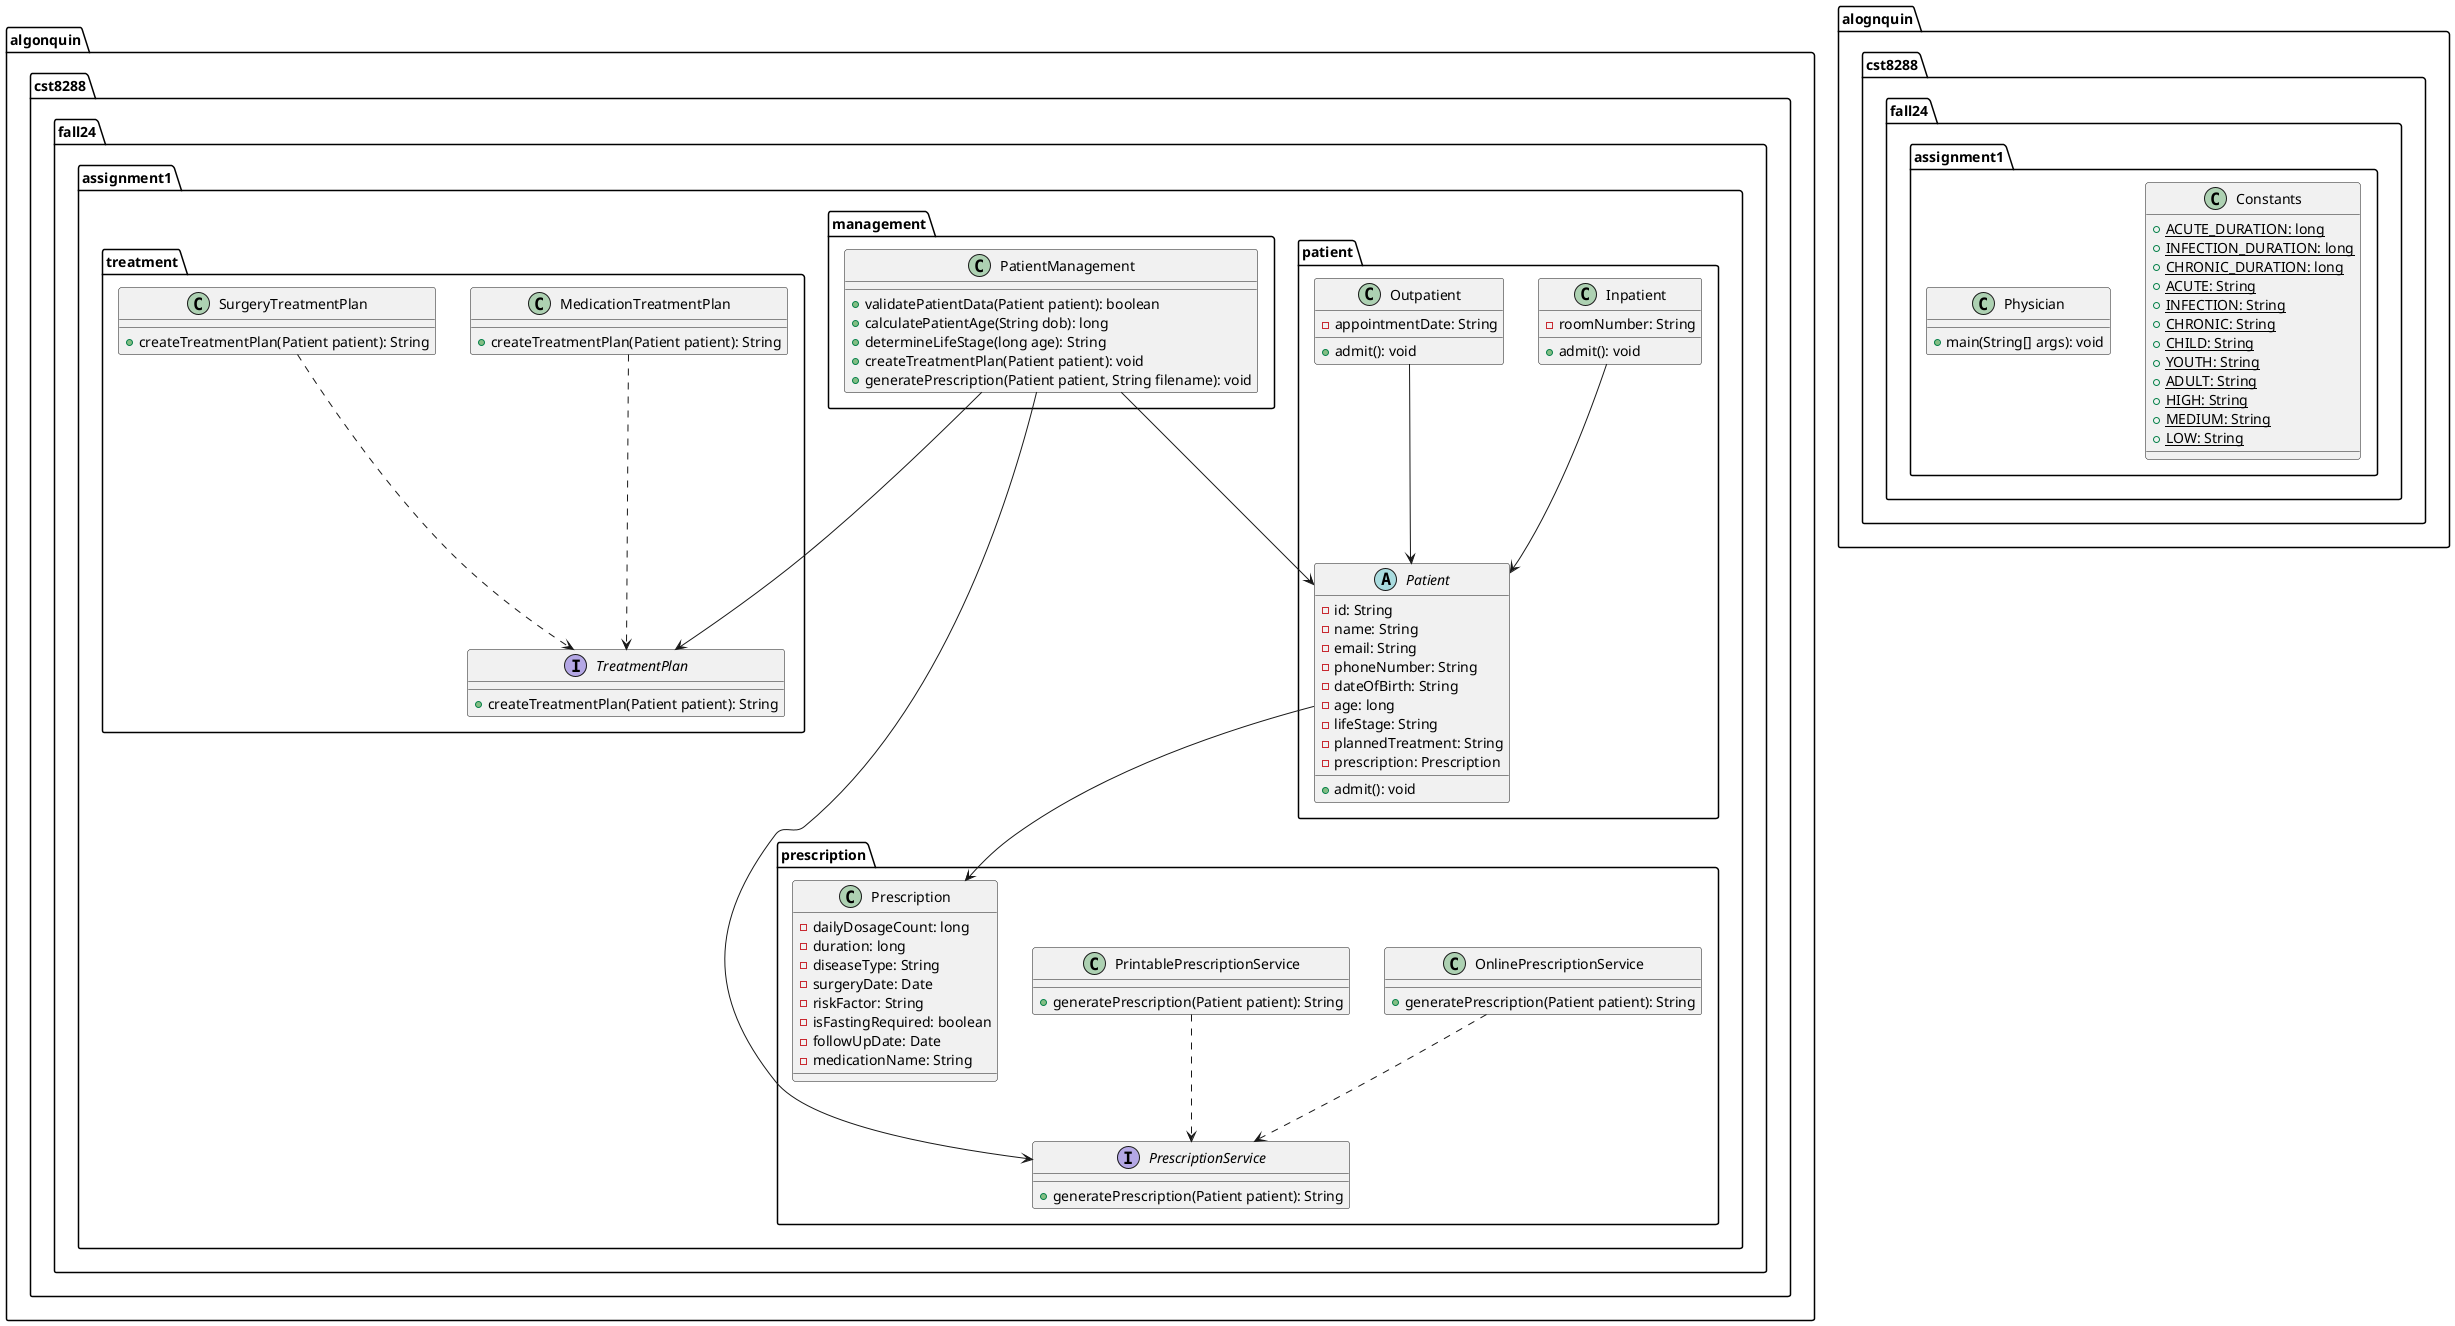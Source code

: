 @startuml
package algonquin.cst8288.fall24.assignment1 {

    package management {
        class PatientManagement {
            + validatePatientData(Patient patient): boolean
            + calculatePatientAge(String dob): long
            + determineLifeStage(long age): String
            + createTreatmentPlan(Patient patient): void
            + generatePrescription(Patient patient, String filename): void
        }
    }

    package patient {
        abstract class Patient {
            - id: String
            - name: String
            - email: String
            - phoneNumber: String
            - dateOfBirth: String
            - age: long
            - lifeStage: String
            - plannedTreatment: String
            - prescription: Prescription
            + admit(): void
        }
        class Inpatient {
            - roomNumber: String
            + admit(): void
        }
        class Outpatient {
            - appointmentDate: String
            + admit(): void
        }
        Inpatient --> Patient
        Outpatient --> Patient
    }

    package prescription {
        interface PrescriptionService {
            + generatePrescription(Patient patient): String
        }
        class OnlinePrescriptionService {
            + generatePrescription(Patient patient): String
        }
        class PrintablePrescriptionService {
            + generatePrescription(Patient patient): String
        }
        class Prescription {
            - dailyDosageCount: long
            - duration: long
            - diseaseType: String
            - surgeryDate: Date
            - riskFactor: String
            - isFastingRequired: boolean
            - followUpDate: Date
            - medicationName: String
        }
        OnlinePrescriptionService -[dashed]-> PrescriptionService
        PrintablePrescriptionService -[dashed]-> PrescriptionService
    }

    package treatment {
        interface TreatmentPlan {
            + createTreatmentPlan(Patient patient): String
        }
        class MedicationTreatmentPlan {
            + createTreatmentPlan(Patient patient): String
        }
        class SurgeryTreatmentPlan {
            + createTreatmentPlan(Patient patient): String
        }
        MedicationTreatmentPlan -[dashed]-> TreatmentPlan
        SurgeryTreatmentPlan -[dashed]-> TreatmentPlan
    }
}
package alognquin.cst8288.fall24.assignment1 {

    class Constants {
        {static} + ACUTE_DURATION: long
        {static} + INFECTION_DURATION: long
        {static} + CHRONIC_DURATION: long
        {static} + ACUTE: String
        {static} + INFECTION: String
        {static} + CHRONIC: String
        {static} + CHILD: String
        {static} + YOUTH: String
        {static} + ADULT: String
        {static} + HIGH: String
        {static} + MEDIUM: String
        {static} + LOW: String
    }

    class Physician {
        + main(String[] args): void
    }
}

PatientManagement --> Patient
PatientManagement --> TreatmentPlan
PatientManagement --> PrescriptionService
Patient --> Prescription

@enduml
